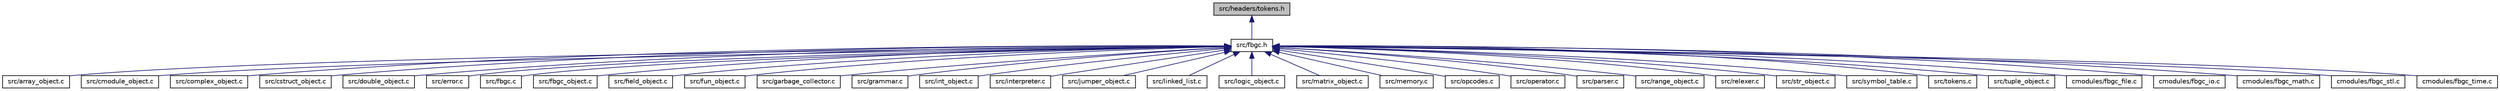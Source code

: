 digraph "src/headers/tokens.h"
{
  edge [fontname="Helvetica",fontsize="10",labelfontname="Helvetica",labelfontsize="10"];
  node [fontname="Helvetica",fontsize="10",shape=record];
  Node1 [label="src/headers/tokens.h",height=0.2,width=0.4,color="black", fillcolor="grey75", style="filled", fontcolor="black"];
  Node1 -> Node2 [dir="back",color="midnightblue",fontsize="10",style="solid",fontname="Helvetica"];
  Node2 [label="src/fbgc.h",height=0.2,width=0.4,color="black", fillcolor="white", style="filled",URL="$fbgc_8h.html"];
  Node2 -> Node3 [dir="back",color="midnightblue",fontsize="10",style="solid",fontname="Helvetica"];
  Node3 [label="src/array_object.c",height=0.2,width=0.4,color="black", fillcolor="white", style="filled",URL="$array__object_8c.html"];
  Node2 -> Node4 [dir="back",color="midnightblue",fontsize="10",style="solid",fontname="Helvetica"];
  Node4 [label="src/cmodule_object.c",height=0.2,width=0.4,color="black", fillcolor="white", style="filled",URL="$cmodule__object_8c.html"];
  Node2 -> Node5 [dir="back",color="midnightblue",fontsize="10",style="solid",fontname="Helvetica"];
  Node5 [label="src/complex_object.c",height=0.2,width=0.4,color="black", fillcolor="white", style="filled",URL="$complex__object_8c.html"];
  Node2 -> Node6 [dir="back",color="midnightblue",fontsize="10",style="solid",fontname="Helvetica"];
  Node6 [label="src/cstruct_object.c",height=0.2,width=0.4,color="black", fillcolor="white", style="filled",URL="$cstruct__object_8c.html"];
  Node2 -> Node7 [dir="back",color="midnightblue",fontsize="10",style="solid",fontname="Helvetica"];
  Node7 [label="src/double_object.c",height=0.2,width=0.4,color="black", fillcolor="white", style="filled",URL="$double__object_8c.html"];
  Node2 -> Node8 [dir="back",color="midnightblue",fontsize="10",style="solid",fontname="Helvetica"];
  Node8 [label="src/error.c",height=0.2,width=0.4,color="black", fillcolor="white", style="filled",URL="$error_8c.html"];
  Node2 -> Node9 [dir="back",color="midnightblue",fontsize="10",style="solid",fontname="Helvetica"];
  Node9 [label="src/fbgc.c",height=0.2,width=0.4,color="black", fillcolor="white", style="filled",URL="$fbgc_8c.html"];
  Node2 -> Node10 [dir="back",color="midnightblue",fontsize="10",style="solid",fontname="Helvetica"];
  Node10 [label="src/fbgc_object.c",height=0.2,width=0.4,color="black", fillcolor="white", style="filled",URL="$fbgc__object_8c.html"];
  Node2 -> Node11 [dir="back",color="midnightblue",fontsize="10",style="solid",fontname="Helvetica"];
  Node11 [label="src/field_object.c",height=0.2,width=0.4,color="black", fillcolor="white", style="filled",URL="$field__object_8c.html"];
  Node2 -> Node12 [dir="back",color="midnightblue",fontsize="10",style="solid",fontname="Helvetica"];
  Node12 [label="src/fun_object.c",height=0.2,width=0.4,color="black", fillcolor="white", style="filled",URL="$fun__object_8c.html"];
  Node2 -> Node13 [dir="back",color="midnightblue",fontsize="10",style="solid",fontname="Helvetica"];
  Node13 [label="src/garbage_collector.c",height=0.2,width=0.4,color="black", fillcolor="white", style="filled",URL="$garbage__collector_8c.html"];
  Node2 -> Node14 [dir="back",color="midnightblue",fontsize="10",style="solid",fontname="Helvetica"];
  Node14 [label="src/grammar.c",height=0.2,width=0.4,color="black", fillcolor="white", style="filled",URL="$grammar_8c.html"];
  Node2 -> Node15 [dir="back",color="midnightblue",fontsize="10",style="solid",fontname="Helvetica"];
  Node15 [label="src/int_object.c",height=0.2,width=0.4,color="black", fillcolor="white", style="filled",URL="$int__object_8c.html"];
  Node2 -> Node16 [dir="back",color="midnightblue",fontsize="10",style="solid",fontname="Helvetica"];
  Node16 [label="src/interpreter.c",height=0.2,width=0.4,color="black", fillcolor="white", style="filled",URL="$interpreter_8c.html"];
  Node2 -> Node17 [dir="back",color="midnightblue",fontsize="10",style="solid",fontname="Helvetica"];
  Node17 [label="src/jumper_object.c",height=0.2,width=0.4,color="black", fillcolor="white", style="filled",URL="$jumper__object_8c.html"];
  Node2 -> Node18 [dir="back",color="midnightblue",fontsize="10",style="solid",fontname="Helvetica"];
  Node18 [label="src/linked_list.c",height=0.2,width=0.4,color="black", fillcolor="white", style="filled",URL="$linked__list_8c.html"];
  Node2 -> Node19 [dir="back",color="midnightblue",fontsize="10",style="solid",fontname="Helvetica"];
  Node19 [label="src/logic_object.c",height=0.2,width=0.4,color="black", fillcolor="white", style="filled",URL="$logic__object_8c.html"];
  Node2 -> Node20 [dir="back",color="midnightblue",fontsize="10",style="solid",fontname="Helvetica"];
  Node20 [label="src/matrix_object.c",height=0.2,width=0.4,color="black", fillcolor="white", style="filled",URL="$matrix__object_8c.html"];
  Node2 -> Node21 [dir="back",color="midnightblue",fontsize="10",style="solid",fontname="Helvetica"];
  Node21 [label="src/memory.c",height=0.2,width=0.4,color="black", fillcolor="white", style="filled",URL="$memory_8c.html"];
  Node2 -> Node22 [dir="back",color="midnightblue",fontsize="10",style="solid",fontname="Helvetica"];
  Node22 [label="src/opcodes.c",height=0.2,width=0.4,color="black", fillcolor="white", style="filled",URL="$opcodes_8c.html"];
  Node2 -> Node23 [dir="back",color="midnightblue",fontsize="10",style="solid",fontname="Helvetica"];
  Node23 [label="src/operator.c",height=0.2,width=0.4,color="black", fillcolor="white", style="filled",URL="$operator_8c.html"];
  Node2 -> Node24 [dir="back",color="midnightblue",fontsize="10",style="solid",fontname="Helvetica"];
  Node24 [label="src/parser.c",height=0.2,width=0.4,color="black", fillcolor="white", style="filled",URL="$parser_8c.html"];
  Node2 -> Node25 [dir="back",color="midnightblue",fontsize="10",style="solid",fontname="Helvetica"];
  Node25 [label="src/range_object.c",height=0.2,width=0.4,color="black", fillcolor="white", style="filled",URL="$range__object_8c.html"];
  Node2 -> Node26 [dir="back",color="midnightblue",fontsize="10",style="solid",fontname="Helvetica"];
  Node26 [label="src/relexer.c",height=0.2,width=0.4,color="black", fillcolor="white", style="filled",URL="$relexer_8c.html"];
  Node2 -> Node27 [dir="back",color="midnightblue",fontsize="10",style="solid",fontname="Helvetica"];
  Node27 [label="src/str_object.c",height=0.2,width=0.4,color="black", fillcolor="white", style="filled",URL="$str__object_8c.html"];
  Node2 -> Node28 [dir="back",color="midnightblue",fontsize="10",style="solid",fontname="Helvetica"];
  Node28 [label="src/symbol_table.c",height=0.2,width=0.4,color="black", fillcolor="white", style="filled",URL="$symbol__table_8c.html"];
  Node2 -> Node29 [dir="back",color="midnightblue",fontsize="10",style="solid",fontname="Helvetica"];
  Node29 [label="src/tokens.c",height=0.2,width=0.4,color="black", fillcolor="white", style="filled",URL="$tokens_8c.html"];
  Node2 -> Node30 [dir="back",color="midnightblue",fontsize="10",style="solid",fontname="Helvetica"];
  Node30 [label="src/tuple_object.c",height=0.2,width=0.4,color="black", fillcolor="white", style="filled",URL="$tuple__object_8c.html"];
  Node2 -> Node31 [dir="back",color="midnightblue",fontsize="10",style="solid",fontname="Helvetica"];
  Node31 [label="cmodules/fbgc_file.c",height=0.2,width=0.4,color="black", fillcolor="white", style="filled",URL="$fbgc__file_8c.html"];
  Node2 -> Node32 [dir="back",color="midnightblue",fontsize="10",style="solid",fontname="Helvetica"];
  Node32 [label="cmodules/fbgc_io.c",height=0.2,width=0.4,color="black", fillcolor="white", style="filled",URL="$fbgc__io_8c.html"];
  Node2 -> Node33 [dir="back",color="midnightblue",fontsize="10",style="solid",fontname="Helvetica"];
  Node33 [label="cmodules/fbgc_math.c",height=0.2,width=0.4,color="black", fillcolor="white", style="filled",URL="$fbgc__math_8c.html"];
  Node2 -> Node34 [dir="back",color="midnightblue",fontsize="10",style="solid",fontname="Helvetica"];
  Node34 [label="cmodules/fbgc_stl.c",height=0.2,width=0.4,color="black", fillcolor="white", style="filled",URL="$fbgc__stl_8c.html"];
  Node2 -> Node35 [dir="back",color="midnightblue",fontsize="10",style="solid",fontname="Helvetica"];
  Node35 [label="cmodules/fbgc_time.c",height=0.2,width=0.4,color="black", fillcolor="white", style="filled",URL="$fbgc__time_8c.html"];
}
